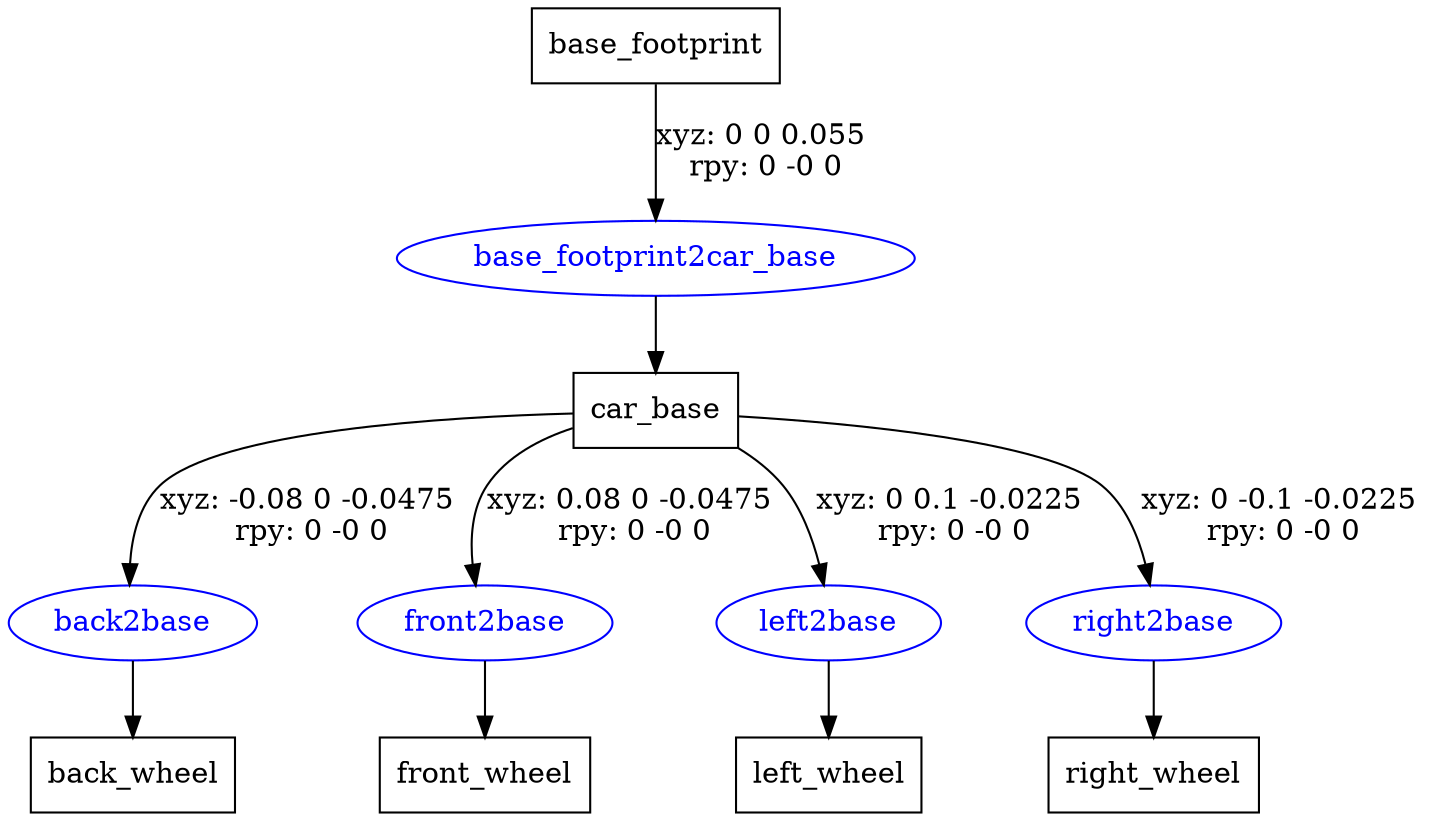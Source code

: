 digraph G {
node [shape=box];
"base_footprint" [label="base_footprint"];
"car_base" [label="car_base"];
"back_wheel" [label="back_wheel"];
"front_wheel" [label="front_wheel"];
"left_wheel" [label="left_wheel"];
"right_wheel" [label="right_wheel"];
node [shape=ellipse, color=blue, fontcolor=blue];
"base_footprint" -> "base_footprint2car_base" [label="xyz: 0 0 0.055 \nrpy: 0 -0 0"]
"base_footprint2car_base" -> "car_base"
"car_base" -> "back2base" [label="xyz: -0.08 0 -0.0475 \nrpy: 0 -0 0"]
"back2base" -> "back_wheel"
"car_base" -> "front2base" [label="xyz: 0.08 0 -0.0475 \nrpy: 0 -0 0"]
"front2base" -> "front_wheel"
"car_base" -> "left2base" [label="xyz: 0 0.1 -0.0225 \nrpy: 0 -0 0"]
"left2base" -> "left_wheel"
"car_base" -> "right2base" [label="xyz: 0 -0.1 -0.0225 \nrpy: 0 -0 0"]
"right2base" -> "right_wheel"
}
